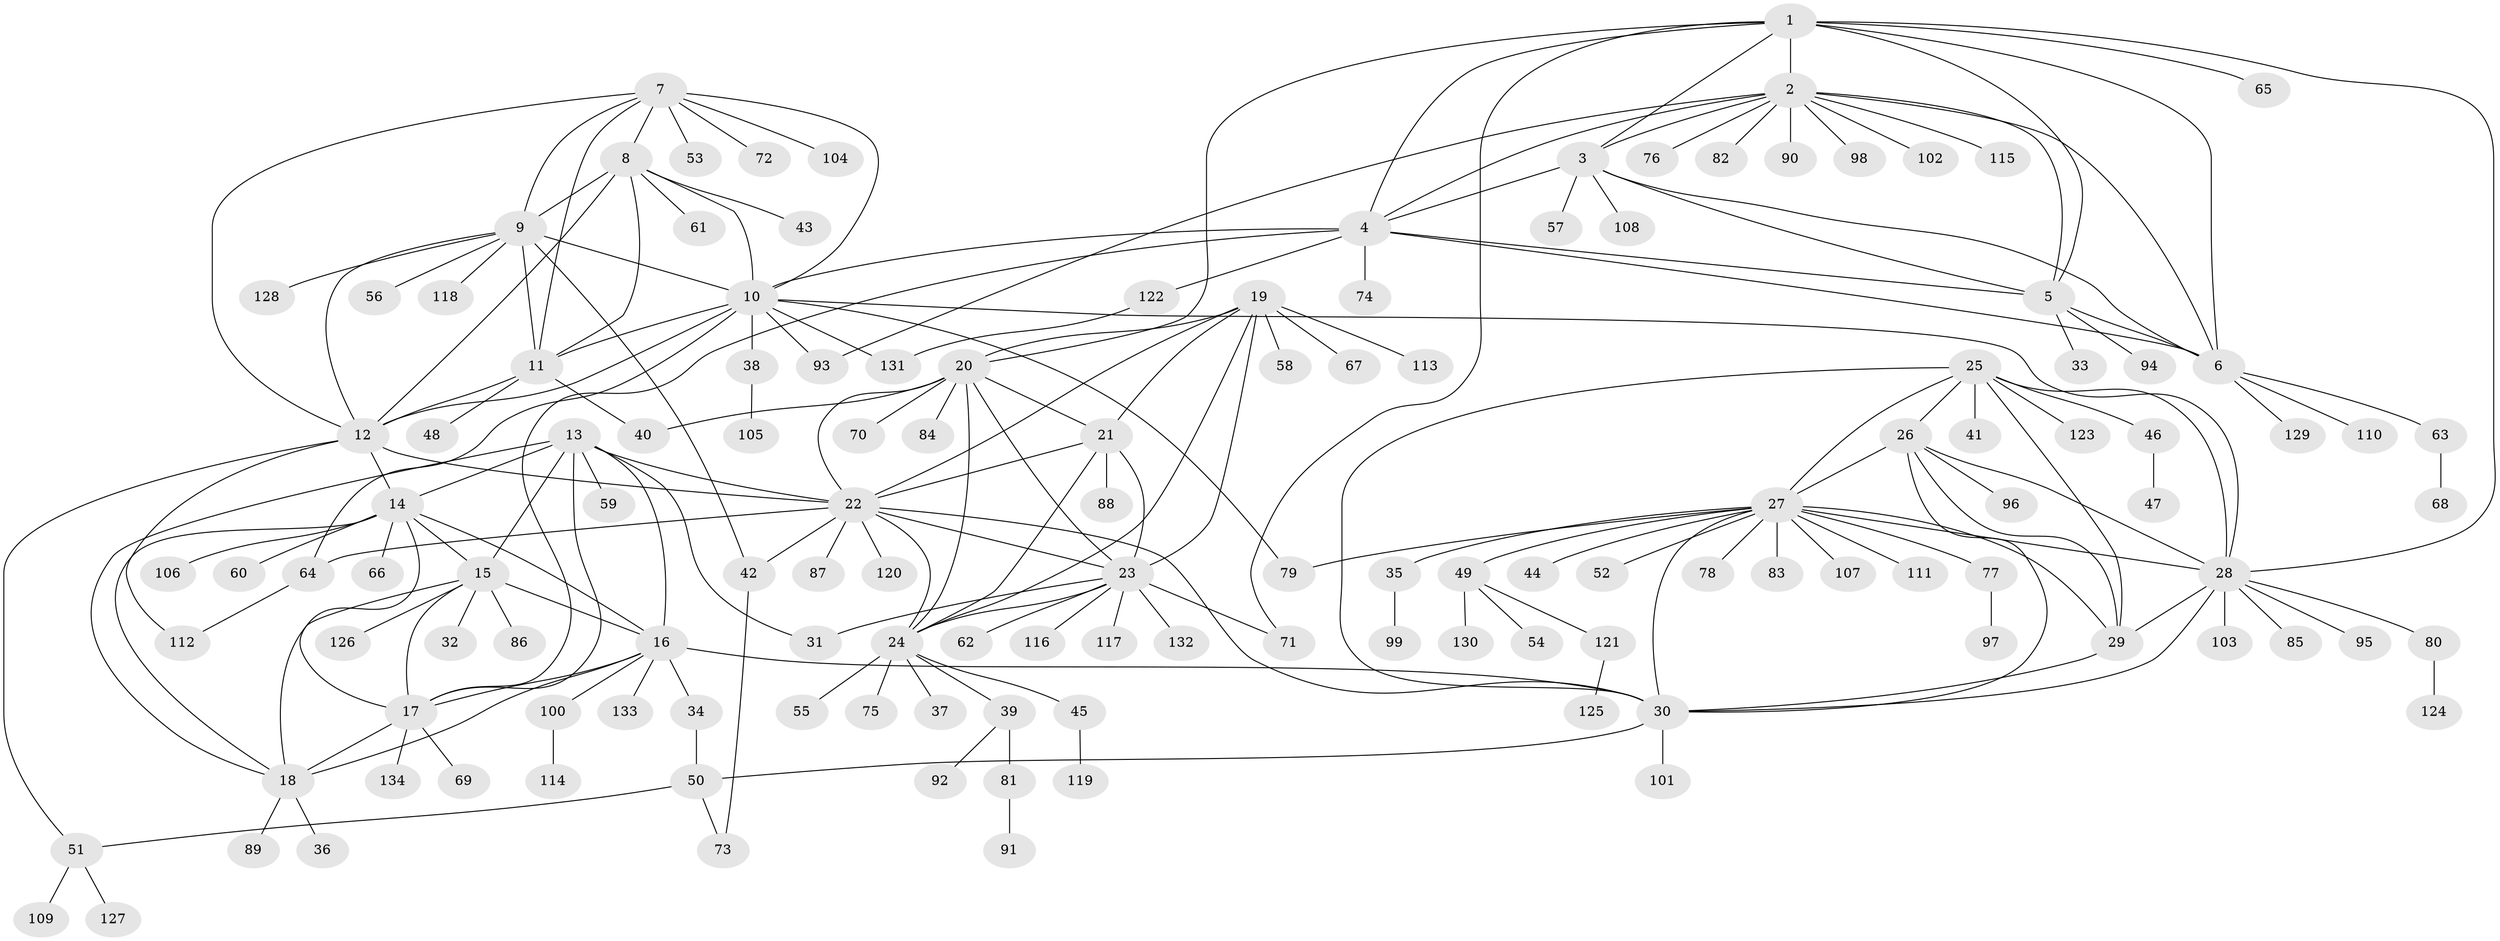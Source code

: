// Generated by graph-tools (version 1.1) at 2025/54/03/09/25 04:54:59]
// undirected, 134 vertices, 201 edges
graph export_dot {
graph [start="1"]
  node [color=gray90,style=filled];
  1;
  2;
  3;
  4;
  5;
  6;
  7;
  8;
  9;
  10;
  11;
  12;
  13;
  14;
  15;
  16;
  17;
  18;
  19;
  20;
  21;
  22;
  23;
  24;
  25;
  26;
  27;
  28;
  29;
  30;
  31;
  32;
  33;
  34;
  35;
  36;
  37;
  38;
  39;
  40;
  41;
  42;
  43;
  44;
  45;
  46;
  47;
  48;
  49;
  50;
  51;
  52;
  53;
  54;
  55;
  56;
  57;
  58;
  59;
  60;
  61;
  62;
  63;
  64;
  65;
  66;
  67;
  68;
  69;
  70;
  71;
  72;
  73;
  74;
  75;
  76;
  77;
  78;
  79;
  80;
  81;
  82;
  83;
  84;
  85;
  86;
  87;
  88;
  89;
  90;
  91;
  92;
  93;
  94;
  95;
  96;
  97;
  98;
  99;
  100;
  101;
  102;
  103;
  104;
  105;
  106;
  107;
  108;
  109;
  110;
  111;
  112;
  113;
  114;
  115;
  116;
  117;
  118;
  119;
  120;
  121;
  122;
  123;
  124;
  125;
  126;
  127;
  128;
  129;
  130;
  131;
  132;
  133;
  134;
  1 -- 2;
  1 -- 3;
  1 -- 4;
  1 -- 5;
  1 -- 6;
  1 -- 20;
  1 -- 28;
  1 -- 65;
  1 -- 71;
  2 -- 3;
  2 -- 4;
  2 -- 5;
  2 -- 6;
  2 -- 76;
  2 -- 82;
  2 -- 90;
  2 -- 93;
  2 -- 98;
  2 -- 102;
  2 -- 115;
  3 -- 4;
  3 -- 5;
  3 -- 6;
  3 -- 57;
  3 -- 108;
  4 -- 5;
  4 -- 6;
  4 -- 10;
  4 -- 17;
  4 -- 74;
  4 -- 122;
  5 -- 6;
  5 -- 33;
  5 -- 94;
  6 -- 63;
  6 -- 110;
  6 -- 129;
  7 -- 8;
  7 -- 9;
  7 -- 10;
  7 -- 11;
  7 -- 12;
  7 -- 53;
  7 -- 72;
  7 -- 104;
  8 -- 9;
  8 -- 10;
  8 -- 11;
  8 -- 12;
  8 -- 43;
  8 -- 61;
  9 -- 10;
  9 -- 11;
  9 -- 12;
  9 -- 42;
  9 -- 56;
  9 -- 118;
  9 -- 128;
  10 -- 11;
  10 -- 12;
  10 -- 28;
  10 -- 38;
  10 -- 64;
  10 -- 79;
  10 -- 93;
  10 -- 131;
  11 -- 12;
  11 -- 40;
  11 -- 48;
  12 -- 14;
  12 -- 22;
  12 -- 51;
  12 -- 112;
  13 -- 14;
  13 -- 15;
  13 -- 16;
  13 -- 17;
  13 -- 18;
  13 -- 22;
  13 -- 31;
  13 -- 59;
  14 -- 15;
  14 -- 16;
  14 -- 17;
  14 -- 18;
  14 -- 60;
  14 -- 66;
  14 -- 106;
  15 -- 16;
  15 -- 17;
  15 -- 18;
  15 -- 32;
  15 -- 86;
  15 -- 126;
  16 -- 17;
  16 -- 18;
  16 -- 30;
  16 -- 34;
  16 -- 100;
  16 -- 133;
  17 -- 18;
  17 -- 69;
  17 -- 134;
  18 -- 36;
  18 -- 89;
  19 -- 20;
  19 -- 21;
  19 -- 22;
  19 -- 23;
  19 -- 24;
  19 -- 58;
  19 -- 67;
  19 -- 113;
  20 -- 21;
  20 -- 22;
  20 -- 23;
  20 -- 24;
  20 -- 40;
  20 -- 70;
  20 -- 84;
  21 -- 22;
  21 -- 23;
  21 -- 24;
  21 -- 88;
  22 -- 23;
  22 -- 24;
  22 -- 30;
  22 -- 42;
  22 -- 64;
  22 -- 87;
  22 -- 120;
  23 -- 24;
  23 -- 31;
  23 -- 62;
  23 -- 71;
  23 -- 116;
  23 -- 117;
  23 -- 132;
  24 -- 37;
  24 -- 39;
  24 -- 45;
  24 -- 55;
  24 -- 75;
  25 -- 26;
  25 -- 27;
  25 -- 28;
  25 -- 29;
  25 -- 30;
  25 -- 41;
  25 -- 46;
  25 -- 123;
  26 -- 27;
  26 -- 28;
  26 -- 29;
  26 -- 30;
  26 -- 96;
  27 -- 28;
  27 -- 29;
  27 -- 30;
  27 -- 35;
  27 -- 44;
  27 -- 49;
  27 -- 52;
  27 -- 77;
  27 -- 78;
  27 -- 79;
  27 -- 83;
  27 -- 107;
  27 -- 111;
  28 -- 29;
  28 -- 30;
  28 -- 80;
  28 -- 85;
  28 -- 95;
  28 -- 103;
  29 -- 30;
  30 -- 50;
  30 -- 101;
  34 -- 50;
  35 -- 99;
  38 -- 105;
  39 -- 81;
  39 -- 92;
  42 -- 73;
  45 -- 119;
  46 -- 47;
  49 -- 54;
  49 -- 121;
  49 -- 130;
  50 -- 51;
  50 -- 73;
  51 -- 109;
  51 -- 127;
  63 -- 68;
  64 -- 112;
  77 -- 97;
  80 -- 124;
  81 -- 91;
  100 -- 114;
  121 -- 125;
  122 -- 131;
}
